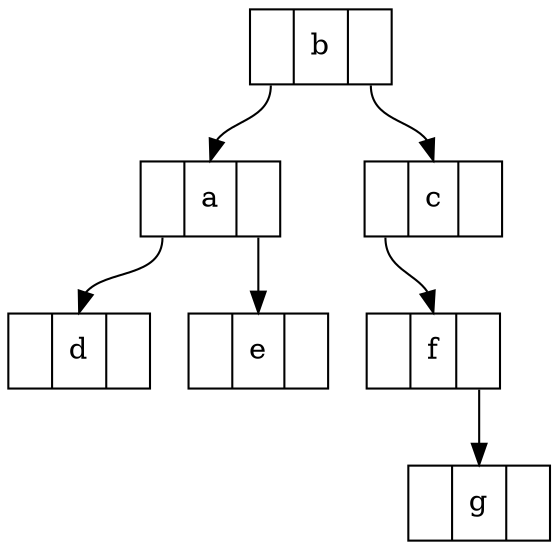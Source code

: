 digraph Tree {
	node [shape=record]

	nodeb [label = "<f0> |<f1> b|<f2> "]
	nodeb:f0 -> nodea:f1
	nodea [label = "<f0> |<f1> a|<f2> "]
	nodea:f0 -> noded:f1
	noded [label = "<f0> |<f1> d|<f2> "]
	nodea:f2 -> nodee:f1
	nodee [label = "<f0> |<f1> e|<f2> "]
	nodeb:f2 -> nodec:f1
	nodec [label = "<f0> |<f1> c|<f2> "]
	nodec:f0 -> nodef:f1
	nodef [label = "<f0> |<f1> f|<f2> "]
	nodef:f2 -> nodeg:f1
	nodeg [label = "<f0> |<f1> g|<f2> "]
}
